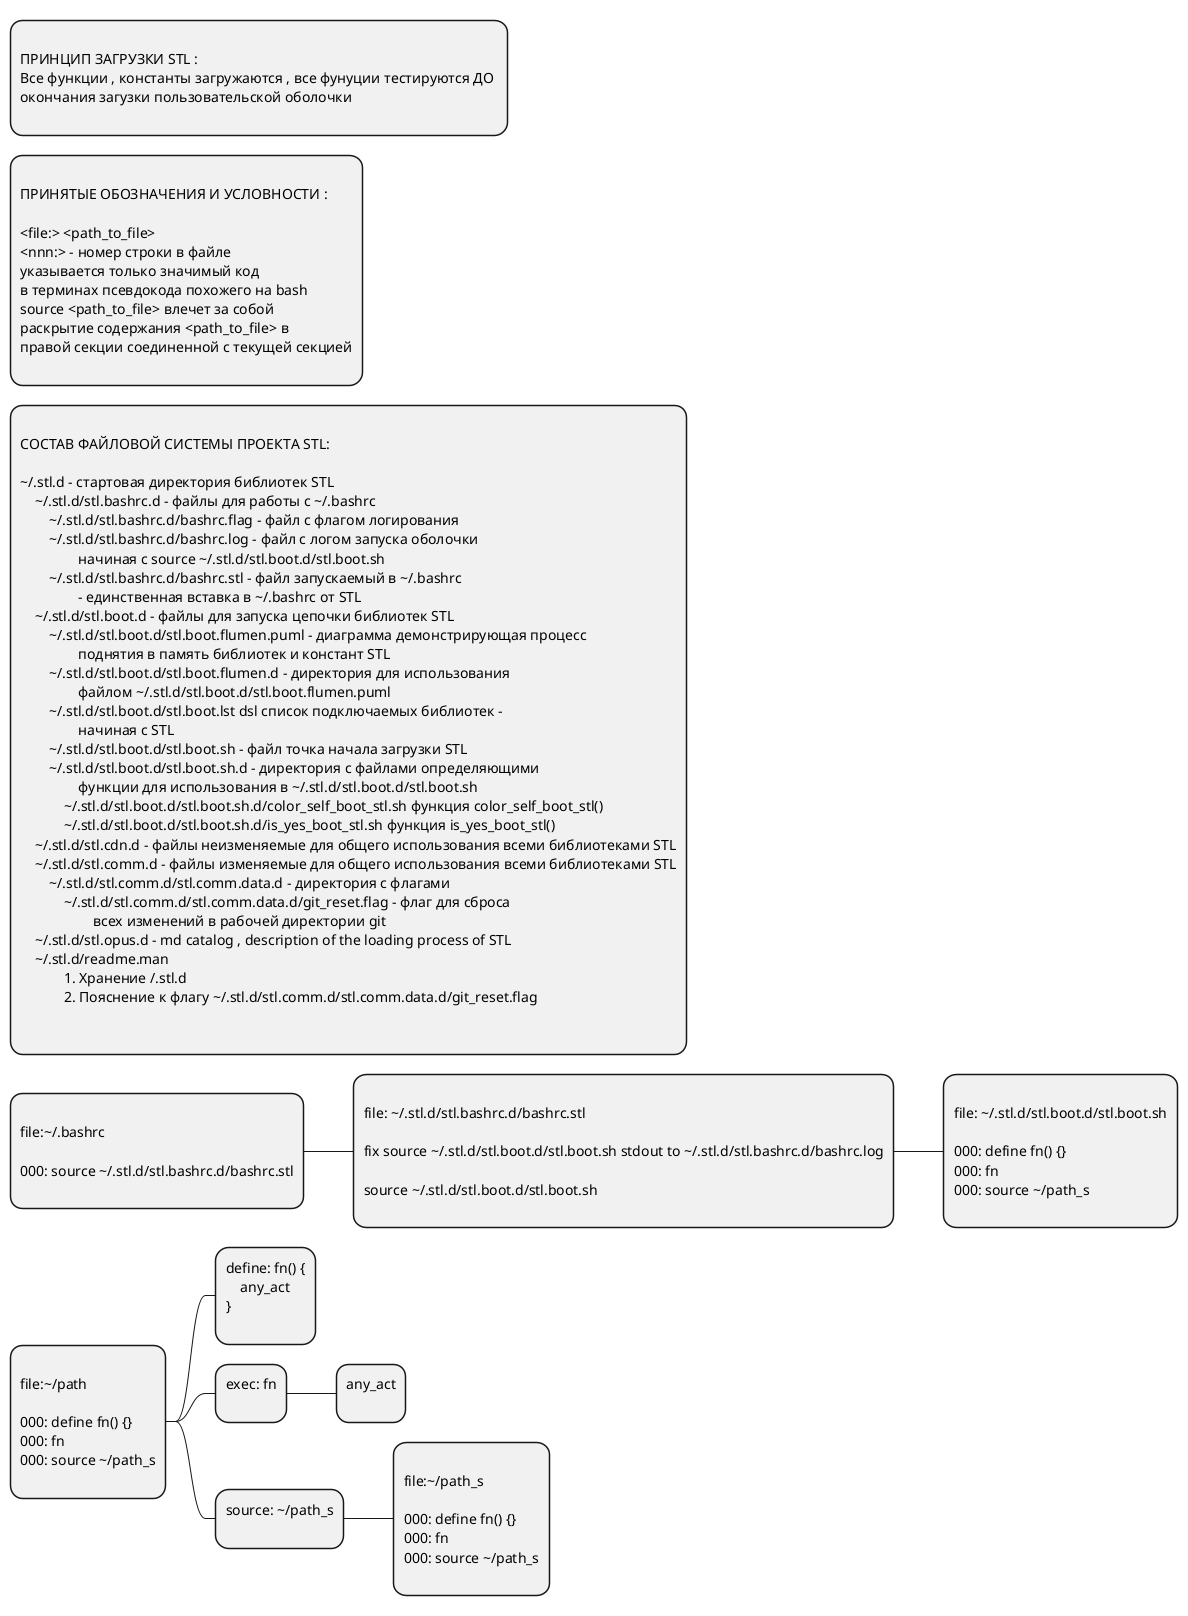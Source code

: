 @startmindmap
*:
ПРИНЦИП ЗАГРУЗКИ STL :
Все функции , константы загружаются , все фунуции тестируются ДО 
окончания загузки пользовательской оболочки
;

*:
ПРИНЯТЫЕ ОБОЗНАЧЕНИЯ И УСЛОВНОСТИ :

<file:> <path_to_file>
<nnn:> - номер строки в файле
указывается только значимый код 
в терминах псевдокода похожего на bash
source <path_to_file> влечет за собой 
раскрытие содержания <path_to_file> в 
правой секции соединенной с текущей секцией
;

*:
СОСТАВ ФАЙЛОВОЙ СИСТЕМЫ ПРОЕКТА STL:

\~/.stl.d - стартовая директория библиотек STL 
    \~/.stl.d/stl.bashrc.d - файлы для работы с \~/.bashrc
        \~/.stl.d/stl.bashrc.d/bashrc.flag - файл с флагом логирования 
        \~/.stl.d/stl.bashrc.d/bashrc.log - файл с логом запуска оболочки 
                начиная с source \~/.stl.d/stl.boot.d/stl.boot.sh 
        \~/.stl.d/stl.bashrc.d/bashrc.stl - файл запускаемый в \~/.bashrc
                - единственная вставка в \~/.bashrc от STL
    \~/.stl.d/stl.boot.d - файлы для запуска цепочки библиотек STL
        \~/.stl.d/stl.boot.d/stl.boot.flumen.puml - диаграмма демонстрирующая процесс 
                поднятия в память библиотек и констант STL
        \~/.stl.d/stl.boot.d/stl.boot.flumen.d - директория для использования 
                файлом \~/.stl.d/stl.boot.d/stl.boot.flumen.puml
        \~/.stl.d/stl.boot.d/stl.boot.lst dsl список подключаемых библиотек - 
                начиная с STL
        \~/.stl.d/stl.boot.d/stl.boot.sh - файл точка начала загрузки STL
        \~/.stl.d/stl.boot.d/stl.boot.sh.d - директория с файлами определяющими
                функции для использования в \~/.stl.d/stl.boot.d/stl.boot.sh
            \~/.stl.d/stl.boot.d/stl.boot.sh.d/color_self_boot_stl.sh функция color_self_boot_stl()
            \~/.stl.d/stl.boot.d/stl.boot.sh.d/is_yes_boot_stl.sh функция is_yes_boot_stl()
    \~/.stl.d/stl.cdn.d - файлы неизменяемые для общего использования всеми библиотеками STL
    \~/.stl.d/stl.comm.d - файлы изменяемые для общего использования всеми библиотеками STL
        \~/.stl.d/stl.comm.d/stl.comm.data.d - директория с флагами
            \~/.stl.d/stl.comm.d/stl.comm.data.d/git_reset.flag - флаг для сброса
                    всех изменений в рабочей директории git 
    \~/.stl.d/stl.opus.d - md catalog , description of the loading process of STL
    \~/.stl.d/readme.man 
            1. Хранение ~/.stl.d
            2. Пояснение к флагу \~/.stl.d/stl.comm.d/stl.comm.data.d/git_reset.flag

' ВНУТРЕННИЕ УПРАВЛЯЮЩИЕ ФАЙЛЫ
' USER ВНЕШНИЕ УПРАВЛЯЮЩИЕ ФАЙЛЫ
' USER ВНЕШНИЕ ИНФОРМАЦИОННЫЕ ФАЙЛЫ STL
;
*:
file:\~/.bashrc

000: source \~/.stl.d/stl.bashrc.d/bashrc.stl
;

**:
file: \~/.stl.d/stl.bashrc.d/bashrc.stl

fix source \~/.stl.d/stl.boot.d/stl.boot.sh stdout to \~/.stl.d/stl.bashrc.d/bashrc.log

source \~/.stl.d/stl.boot.d/stl.boot.sh
;

***:
file: \~/.stl.d/stl.boot.d/stl.boot.sh

000: define fn() {}
000: fn 
000: source \~/path_s
;


' STANDART DGM -------- start --------
*:
file:\~/path

000: define fn() {}
000: fn 
000: source \~/path_s
;


**:define: fn() {
    any_act
}
;

**:exec: fn
;

***:any_act
;

**:source: \~/path_s
;

***:
file:\~/path_s

000: define fn() {}
000: fn 
000: source \~/path_s
;

' STANDART DGM -------- end --------

@endmindmap